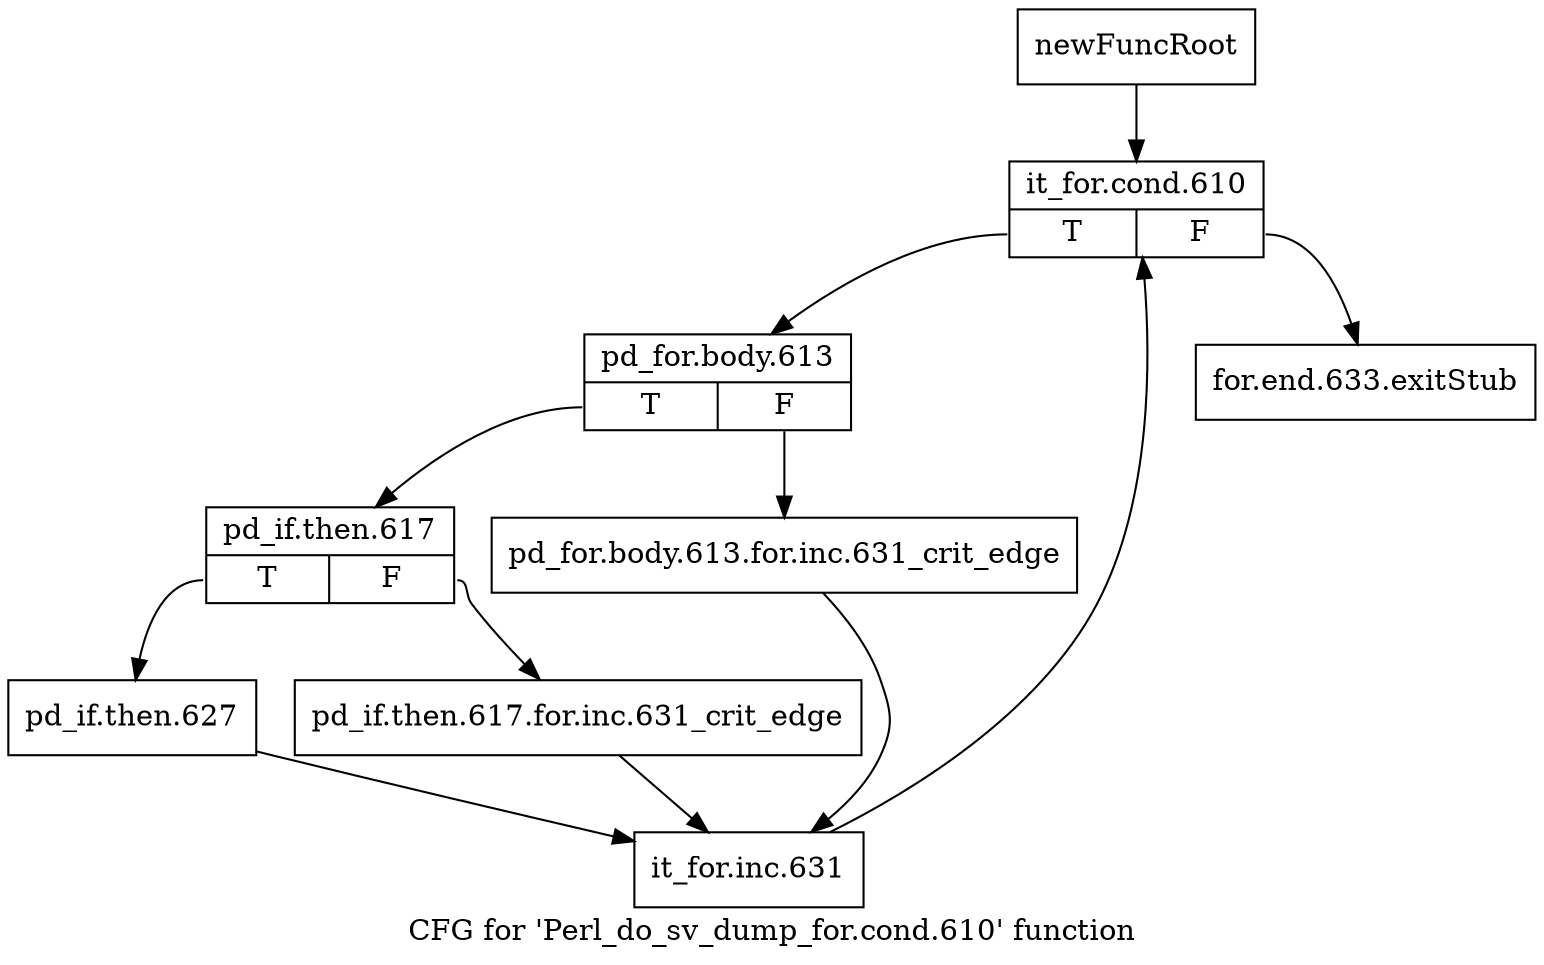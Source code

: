 digraph "CFG for 'Perl_do_sv_dump_for.cond.610' function" {
	label="CFG for 'Perl_do_sv_dump_for.cond.610' function";

	Node0x4b57e20 [shape=record,label="{newFuncRoot}"];
	Node0x4b57e20 -> Node0x4b57ec0;
	Node0x4b57e70 [shape=record,label="{for.end.633.exitStub}"];
	Node0x4b57ec0 [shape=record,label="{it_for.cond.610|{<s0>T|<s1>F}}"];
	Node0x4b57ec0:s0 -> Node0x4b57f10;
	Node0x4b57ec0:s1 -> Node0x4b57e70;
	Node0x4b57f10 [shape=record,label="{pd_for.body.613|{<s0>T|<s1>F}}"];
	Node0x4b57f10:s0 -> Node0x4b57fb0;
	Node0x4b57f10:s1 -> Node0x4b57f60;
	Node0x4b57f60 [shape=record,label="{pd_for.body.613.for.inc.631_crit_edge}"];
	Node0x4b57f60 -> Node0x4b580a0;
	Node0x4b57fb0 [shape=record,label="{pd_if.then.617|{<s0>T|<s1>F}}"];
	Node0x4b57fb0:s0 -> Node0x4b58050;
	Node0x4b57fb0:s1 -> Node0x4b58000;
	Node0x4b58000 [shape=record,label="{pd_if.then.617.for.inc.631_crit_edge}"];
	Node0x4b58000 -> Node0x4b580a0;
	Node0x4b58050 [shape=record,label="{pd_if.then.627}"];
	Node0x4b58050 -> Node0x4b580a0;
	Node0x4b580a0 [shape=record,label="{it_for.inc.631}"];
	Node0x4b580a0 -> Node0x4b57ec0;
}
